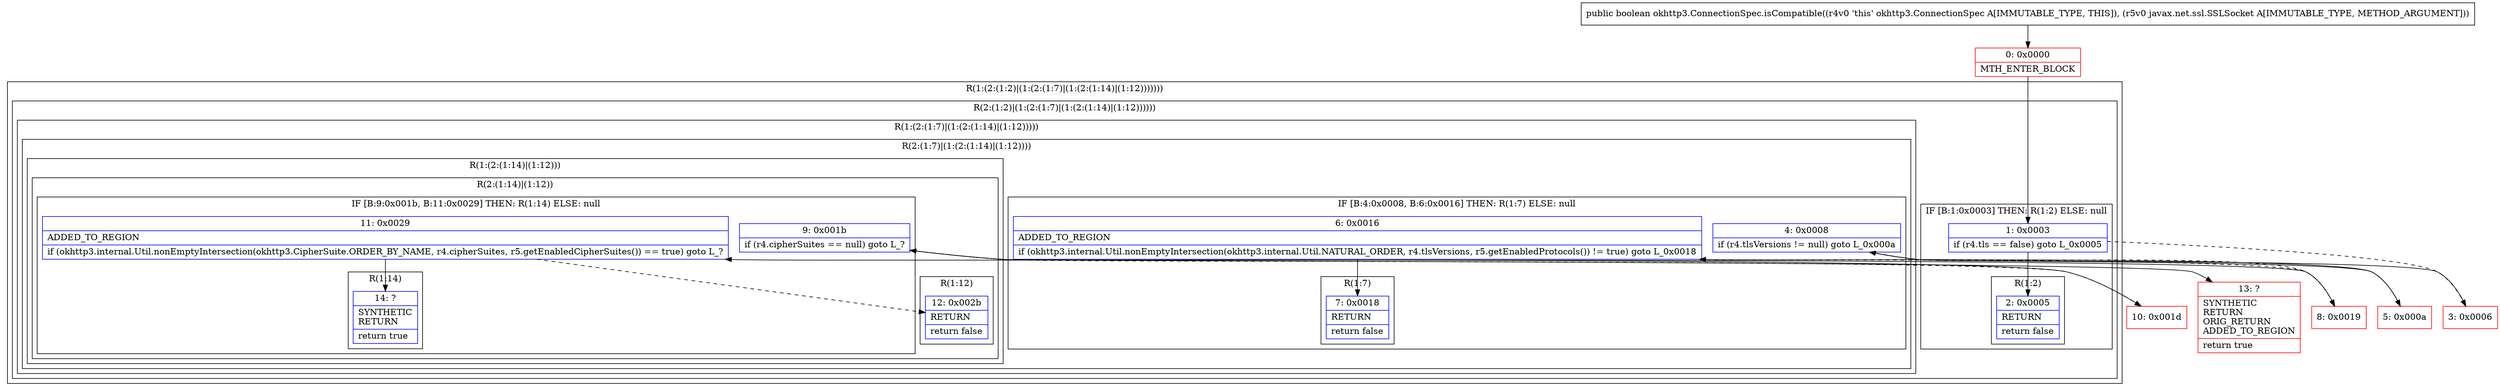 digraph "CFG forokhttp3.ConnectionSpec.isCompatible(Ljavax\/net\/ssl\/SSLSocket;)Z" {
subgraph cluster_Region_84684916 {
label = "R(1:(2:(1:2)|(1:(2:(1:7)|(1:(2:(1:14)|(1:12)))))))";
node [shape=record,color=blue];
subgraph cluster_Region_567478879 {
label = "R(2:(1:2)|(1:(2:(1:7)|(1:(2:(1:14)|(1:12))))))";
node [shape=record,color=blue];
subgraph cluster_IfRegion_1983076883 {
label = "IF [B:1:0x0003] THEN: R(1:2) ELSE: null";
node [shape=record,color=blue];
Node_1 [shape=record,label="{1\:\ 0x0003|if (r4.tls == false) goto L_0x0005\l}"];
subgraph cluster_Region_1429402395 {
label = "R(1:2)";
node [shape=record,color=blue];
Node_2 [shape=record,label="{2\:\ 0x0005|RETURN\l|return false\l}"];
}
}
subgraph cluster_Region_827975257 {
label = "R(1:(2:(1:7)|(1:(2:(1:14)|(1:12)))))";
node [shape=record,color=blue];
subgraph cluster_Region_148997087 {
label = "R(2:(1:7)|(1:(2:(1:14)|(1:12))))";
node [shape=record,color=blue];
subgraph cluster_IfRegion_1693365010 {
label = "IF [B:4:0x0008, B:6:0x0016] THEN: R(1:7) ELSE: null";
node [shape=record,color=blue];
Node_4 [shape=record,label="{4\:\ 0x0008|if (r4.tlsVersions != null) goto L_0x000a\l}"];
Node_6 [shape=record,label="{6\:\ 0x0016|ADDED_TO_REGION\l|if (okhttp3.internal.Util.nonEmptyIntersection(okhttp3.internal.Util.NATURAL_ORDER, r4.tlsVersions, r5.getEnabledProtocols()) != true) goto L_0x0018\l}"];
subgraph cluster_Region_646332095 {
label = "R(1:7)";
node [shape=record,color=blue];
Node_7 [shape=record,label="{7\:\ 0x0018|RETURN\l|return false\l}"];
}
}
subgraph cluster_Region_1486057240 {
label = "R(1:(2:(1:14)|(1:12)))";
node [shape=record,color=blue];
subgraph cluster_Region_1558769838 {
label = "R(2:(1:14)|(1:12))";
node [shape=record,color=blue];
subgraph cluster_IfRegion_1301261826 {
label = "IF [B:9:0x001b, B:11:0x0029] THEN: R(1:14) ELSE: null";
node [shape=record,color=blue];
Node_9 [shape=record,label="{9\:\ 0x001b|if (r4.cipherSuites == null) goto L_?\l}"];
Node_11 [shape=record,label="{11\:\ 0x0029|ADDED_TO_REGION\l|if (okhttp3.internal.Util.nonEmptyIntersection(okhttp3.CipherSuite.ORDER_BY_NAME, r4.cipherSuites, r5.getEnabledCipherSuites()) == true) goto L_?\l}"];
subgraph cluster_Region_1516966602 {
label = "R(1:14)";
node [shape=record,color=blue];
Node_14 [shape=record,label="{14\:\ ?|SYNTHETIC\lRETURN\l|return true\l}"];
}
}
subgraph cluster_Region_432229680 {
label = "R(1:12)";
node [shape=record,color=blue];
Node_12 [shape=record,label="{12\:\ 0x002b|RETURN\l|return false\l}"];
}
}
}
}
}
}
}
Node_0 [shape=record,color=red,label="{0\:\ 0x0000|MTH_ENTER_BLOCK\l}"];
Node_3 [shape=record,color=red,label="{3\:\ 0x0006}"];
Node_5 [shape=record,color=red,label="{5\:\ 0x000a}"];
Node_8 [shape=record,color=red,label="{8\:\ 0x0019}"];
Node_10 [shape=record,color=red,label="{10\:\ 0x001d}"];
Node_13 [shape=record,color=red,label="{13\:\ ?|SYNTHETIC\lRETURN\lORIG_RETURN\lADDED_TO_REGION\l|return true\l}"];
MethodNode[shape=record,label="{public boolean okhttp3.ConnectionSpec.isCompatible((r4v0 'this' okhttp3.ConnectionSpec A[IMMUTABLE_TYPE, THIS]), (r5v0 javax.net.ssl.SSLSocket A[IMMUTABLE_TYPE, METHOD_ARGUMENT])) }"];
MethodNode -> Node_0;
Node_1 -> Node_2;
Node_1 -> Node_3[style=dashed];
Node_4 -> Node_5;
Node_4 -> Node_8[style=dashed];
Node_6 -> Node_7;
Node_6 -> Node_8[style=dashed];
Node_9 -> Node_10[style=dashed];
Node_9 -> Node_13;
Node_11 -> Node_12[style=dashed];
Node_11 -> Node_14;
Node_0 -> Node_1;
Node_3 -> Node_4;
Node_5 -> Node_6;
Node_8 -> Node_9;
Node_10 -> Node_11;
}

